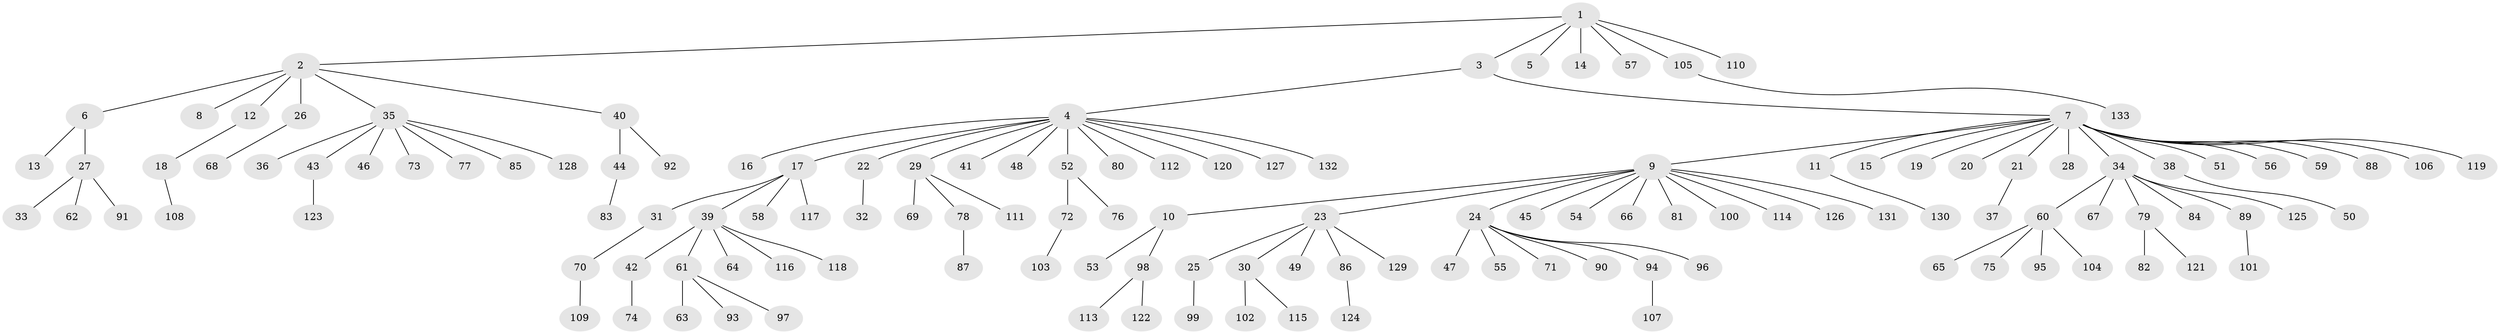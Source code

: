 // coarse degree distribution, {8: 0.019417475728155338, 7: 0.019417475728155338, 12: 0.009708737864077669, 1: 0.7281553398058253, 2: 0.13592233009708737, 15: 0.009708737864077669, 13: 0.009708737864077669, 4: 0.019417475728155338, 5: 0.009708737864077669, 6: 0.019417475728155338, 3: 0.019417475728155338}
// Generated by graph-tools (version 1.1) at 2025/51/02/27/25 19:51:58]
// undirected, 133 vertices, 132 edges
graph export_dot {
graph [start="1"]
  node [color=gray90,style=filled];
  1;
  2;
  3;
  4;
  5;
  6;
  7;
  8;
  9;
  10;
  11;
  12;
  13;
  14;
  15;
  16;
  17;
  18;
  19;
  20;
  21;
  22;
  23;
  24;
  25;
  26;
  27;
  28;
  29;
  30;
  31;
  32;
  33;
  34;
  35;
  36;
  37;
  38;
  39;
  40;
  41;
  42;
  43;
  44;
  45;
  46;
  47;
  48;
  49;
  50;
  51;
  52;
  53;
  54;
  55;
  56;
  57;
  58;
  59;
  60;
  61;
  62;
  63;
  64;
  65;
  66;
  67;
  68;
  69;
  70;
  71;
  72;
  73;
  74;
  75;
  76;
  77;
  78;
  79;
  80;
  81;
  82;
  83;
  84;
  85;
  86;
  87;
  88;
  89;
  90;
  91;
  92;
  93;
  94;
  95;
  96;
  97;
  98;
  99;
  100;
  101;
  102;
  103;
  104;
  105;
  106;
  107;
  108;
  109;
  110;
  111;
  112;
  113;
  114;
  115;
  116;
  117;
  118;
  119;
  120;
  121;
  122;
  123;
  124;
  125;
  126;
  127;
  128;
  129;
  130;
  131;
  132;
  133;
  1 -- 2;
  1 -- 3;
  1 -- 5;
  1 -- 14;
  1 -- 57;
  1 -- 105;
  1 -- 110;
  2 -- 6;
  2 -- 8;
  2 -- 12;
  2 -- 26;
  2 -- 35;
  2 -- 40;
  3 -- 4;
  3 -- 7;
  4 -- 16;
  4 -- 17;
  4 -- 22;
  4 -- 29;
  4 -- 41;
  4 -- 48;
  4 -- 52;
  4 -- 80;
  4 -- 112;
  4 -- 120;
  4 -- 127;
  4 -- 132;
  6 -- 13;
  6 -- 27;
  7 -- 9;
  7 -- 11;
  7 -- 15;
  7 -- 19;
  7 -- 20;
  7 -- 21;
  7 -- 28;
  7 -- 34;
  7 -- 38;
  7 -- 51;
  7 -- 56;
  7 -- 59;
  7 -- 88;
  7 -- 106;
  7 -- 119;
  9 -- 10;
  9 -- 23;
  9 -- 24;
  9 -- 45;
  9 -- 54;
  9 -- 66;
  9 -- 81;
  9 -- 100;
  9 -- 114;
  9 -- 126;
  9 -- 131;
  10 -- 53;
  10 -- 98;
  11 -- 130;
  12 -- 18;
  17 -- 31;
  17 -- 39;
  17 -- 58;
  17 -- 117;
  18 -- 108;
  21 -- 37;
  22 -- 32;
  23 -- 25;
  23 -- 30;
  23 -- 49;
  23 -- 86;
  23 -- 129;
  24 -- 47;
  24 -- 55;
  24 -- 71;
  24 -- 90;
  24 -- 94;
  24 -- 96;
  25 -- 99;
  26 -- 68;
  27 -- 33;
  27 -- 62;
  27 -- 91;
  29 -- 69;
  29 -- 78;
  29 -- 111;
  30 -- 102;
  30 -- 115;
  31 -- 70;
  34 -- 60;
  34 -- 67;
  34 -- 79;
  34 -- 84;
  34 -- 89;
  34 -- 125;
  35 -- 36;
  35 -- 43;
  35 -- 46;
  35 -- 73;
  35 -- 77;
  35 -- 85;
  35 -- 128;
  38 -- 50;
  39 -- 42;
  39 -- 61;
  39 -- 64;
  39 -- 116;
  39 -- 118;
  40 -- 44;
  40 -- 92;
  42 -- 74;
  43 -- 123;
  44 -- 83;
  52 -- 72;
  52 -- 76;
  60 -- 65;
  60 -- 75;
  60 -- 95;
  60 -- 104;
  61 -- 63;
  61 -- 93;
  61 -- 97;
  70 -- 109;
  72 -- 103;
  78 -- 87;
  79 -- 82;
  79 -- 121;
  86 -- 124;
  89 -- 101;
  94 -- 107;
  98 -- 113;
  98 -- 122;
  105 -- 133;
}
